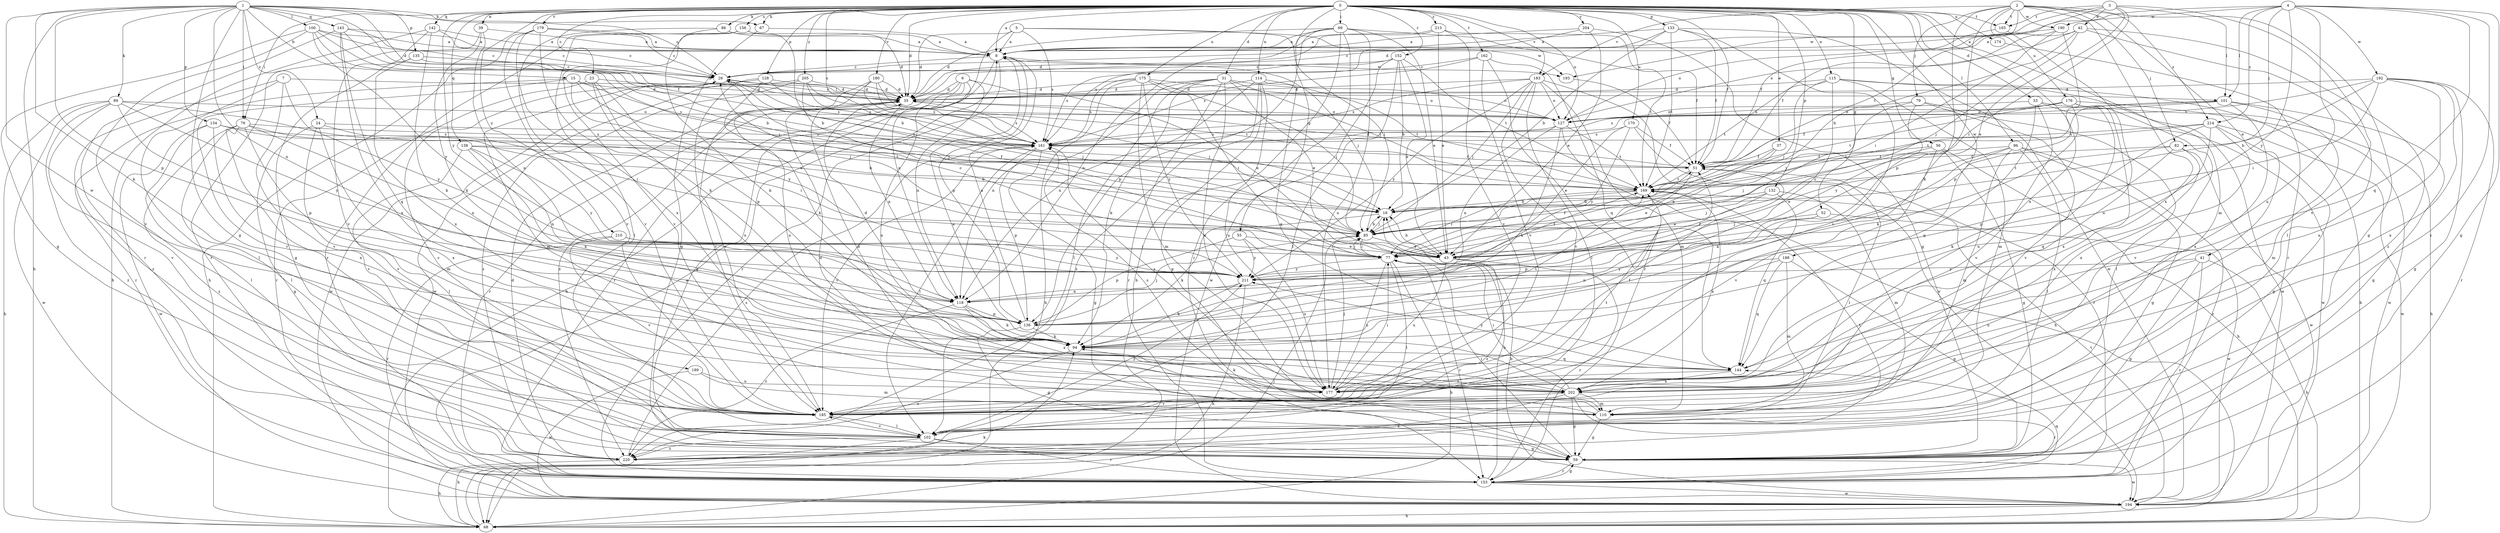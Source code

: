 strict digraph  {
0;
1;
2;
3;
4;
5;
6;
7;
8;
15;
16;
23;
24;
26;
31;
33;
35;
37;
39;
41;
42;
43;
51;
52;
55;
56;
59;
67;
68;
69;
76;
77;
79;
82;
85;
86;
89;
94;
96;
100;
101;
102;
110;
114;
115;
118;
127;
128;
132;
133;
134;
135;
136;
138;
142;
143;
144;
152;
153;
156;
161;
162;
165;
169;
170;
174;
175;
176;
177;
179;
180;
183;
185;
188;
189;
190;
192;
193;
194;
202;
204;
205;
210;
211;
213;
214;
220;
0 -> 8  [label=a];
0 -> 23  [label=c];
0 -> 31  [label=d];
0 -> 33  [label=d];
0 -> 35  [label=d];
0 -> 37  [label=e];
0 -> 39  [label=e];
0 -> 51  [label=f];
0 -> 52  [label=g];
0 -> 55  [label=g];
0 -> 56  [label=g];
0 -> 67  [label=h];
0 -> 69  [label=i];
0 -> 76  [label=i];
0 -> 86  [label=k];
0 -> 96  [label=l];
0 -> 110  [label=m];
0 -> 114  [label=n];
0 -> 115  [label=n];
0 -> 127  [label=o];
0 -> 128  [label=p];
0 -> 132  [label=p];
0 -> 133  [label=p];
0 -> 138  [label=q];
0 -> 142  [label=q];
0 -> 152  [label=r];
0 -> 156  [label=s];
0 -> 161  [label=s];
0 -> 162  [label=t];
0 -> 165  [label=t];
0 -> 170  [label=u];
0 -> 174  [label=u];
0 -> 175  [label=u];
0 -> 179  [label=v];
0 -> 180  [label=v];
0 -> 183  [label=v];
0 -> 188  [label=w];
0 -> 202  [label=x];
0 -> 204  [label=y];
0 -> 205  [label=y];
0 -> 210  [label=y];
0 -> 211  [label=y];
0 -> 213  [label=z];
1 -> 15  [label=b];
1 -> 24  [label=c];
1 -> 26  [label=c];
1 -> 35  [label=d];
1 -> 51  [label=f];
1 -> 59  [label=g];
1 -> 67  [label=h];
1 -> 68  [label=h];
1 -> 76  [label=i];
1 -> 89  [label=k];
1 -> 94  [label=k];
1 -> 100  [label=l];
1 -> 118  [label=n];
1 -> 134  [label=p];
1 -> 135  [label=p];
1 -> 136  [label=p];
1 -> 143  [label=q];
1 -> 189  [label=w];
2 -> 41  [label=e];
2 -> 51  [label=f];
2 -> 59  [label=g];
2 -> 79  [label=j];
2 -> 82  [label=j];
2 -> 94  [label=k];
2 -> 136  [label=p];
2 -> 165  [label=t];
2 -> 176  [label=u];
2 -> 183  [label=v];
2 -> 190  [label=w];
2 -> 202  [label=x];
2 -> 214  [label=z];
3 -> 35  [label=d];
3 -> 42  [label=e];
3 -> 43  [label=e];
3 -> 77  [label=i];
3 -> 101  [label=l];
3 -> 165  [label=t];
3 -> 169  [label=t];
3 -> 185  [label=v];
4 -> 59  [label=g];
4 -> 82  [label=j];
4 -> 101  [label=l];
4 -> 144  [label=q];
4 -> 177  [label=u];
4 -> 190  [label=w];
4 -> 192  [label=w];
4 -> 193  [label=w];
4 -> 211  [label=y];
4 -> 214  [label=z];
4 -> 220  [label=z];
5 -> 8  [label=a];
5 -> 35  [label=d];
5 -> 85  [label=j];
5 -> 118  [label=n];
5 -> 161  [label=s];
5 -> 193  [label=w];
6 -> 35  [label=d];
6 -> 43  [label=e];
6 -> 59  [label=g];
6 -> 118  [label=n];
6 -> 153  [label=r];
6 -> 177  [label=u];
6 -> 220  [label=z];
7 -> 101  [label=l];
7 -> 102  [label=l];
7 -> 185  [label=v];
7 -> 211  [label=y];
7 -> 220  [label=z];
8 -> 26  [label=c];
8 -> 68  [label=h];
8 -> 85  [label=j];
8 -> 136  [label=p];
8 -> 153  [label=r];
8 -> 193  [label=w];
15 -> 35  [label=d];
15 -> 43  [label=e];
15 -> 85  [label=j];
15 -> 153  [label=r];
15 -> 161  [label=s];
15 -> 185  [label=v];
16 -> 85  [label=j];
16 -> 94  [label=k];
23 -> 35  [label=d];
23 -> 136  [label=p];
23 -> 153  [label=r];
23 -> 202  [label=x];
23 -> 211  [label=y];
24 -> 16  [label=b];
24 -> 59  [label=g];
24 -> 161  [label=s];
24 -> 185  [label=v];
24 -> 202  [label=x];
26 -> 35  [label=d];
26 -> 85  [label=j];
26 -> 110  [label=m];
26 -> 161  [label=s];
31 -> 35  [label=d];
31 -> 43  [label=e];
31 -> 94  [label=k];
31 -> 102  [label=l];
31 -> 118  [label=n];
31 -> 127  [label=o];
31 -> 153  [label=r];
31 -> 169  [label=t];
31 -> 177  [label=u];
33 -> 68  [label=h];
33 -> 127  [label=o];
33 -> 144  [label=q];
33 -> 185  [label=v];
33 -> 194  [label=w];
35 -> 26  [label=c];
35 -> 118  [label=n];
35 -> 127  [label=o];
35 -> 153  [label=r];
35 -> 161  [label=s];
37 -> 43  [label=e];
37 -> 51  [label=f];
37 -> 77  [label=i];
39 -> 8  [label=a];
39 -> 94  [label=k];
39 -> 118  [label=n];
39 -> 153  [label=r];
41 -> 59  [label=g];
41 -> 68  [label=h];
41 -> 153  [label=r];
41 -> 177  [label=u];
41 -> 211  [label=y];
42 -> 8  [label=a];
42 -> 16  [label=b];
42 -> 85  [label=j];
42 -> 102  [label=l];
42 -> 127  [label=o];
42 -> 220  [label=z];
43 -> 16  [label=b];
43 -> 26  [label=c];
43 -> 153  [label=r];
43 -> 169  [label=t];
43 -> 177  [label=u];
43 -> 220  [label=z];
51 -> 35  [label=d];
51 -> 43  [label=e];
51 -> 102  [label=l];
51 -> 169  [label=t];
52 -> 85  [label=j];
52 -> 136  [label=p];
52 -> 194  [label=w];
55 -> 43  [label=e];
55 -> 136  [label=p];
55 -> 177  [label=u];
55 -> 211  [label=y];
56 -> 51  [label=f];
56 -> 59  [label=g];
56 -> 68  [label=h];
56 -> 85  [label=j];
56 -> 185  [label=v];
59 -> 77  [label=i];
59 -> 153  [label=r];
59 -> 194  [label=w];
67 -> 8  [label=a];
67 -> 59  [label=g];
68 -> 85  [label=j];
68 -> 94  [label=k];
69 -> 8  [label=a];
69 -> 35  [label=d];
69 -> 43  [label=e];
69 -> 68  [label=h];
69 -> 118  [label=n];
69 -> 136  [label=p];
69 -> 153  [label=r];
69 -> 169  [label=t];
69 -> 177  [label=u];
76 -> 77  [label=i];
76 -> 102  [label=l];
76 -> 110  [label=m];
76 -> 118  [label=n];
76 -> 161  [label=s];
76 -> 185  [label=v];
76 -> 220  [label=z];
77 -> 51  [label=f];
77 -> 68  [label=h];
77 -> 85  [label=j];
77 -> 102  [label=l];
77 -> 153  [label=r];
77 -> 177  [label=u];
77 -> 211  [label=y];
79 -> 85  [label=j];
79 -> 102  [label=l];
79 -> 127  [label=o];
79 -> 185  [label=v];
79 -> 211  [label=y];
82 -> 51  [label=f];
82 -> 94  [label=k];
82 -> 169  [label=t];
82 -> 194  [label=w];
82 -> 202  [label=x];
85 -> 16  [label=b];
85 -> 43  [label=e];
85 -> 77  [label=i];
86 -> 8  [label=a];
86 -> 16  [label=b];
86 -> 94  [label=k];
86 -> 185  [label=v];
89 -> 68  [label=h];
89 -> 77  [label=i];
89 -> 127  [label=o];
89 -> 136  [label=p];
89 -> 185  [label=v];
89 -> 194  [label=w];
89 -> 211  [label=y];
89 -> 220  [label=z];
94 -> 144  [label=q];
94 -> 169  [label=t];
94 -> 220  [label=z];
96 -> 43  [label=e];
96 -> 51  [label=f];
96 -> 59  [label=g];
96 -> 94  [label=k];
96 -> 102  [label=l];
96 -> 110  [label=m];
96 -> 153  [label=r];
100 -> 8  [label=a];
100 -> 16  [label=b];
100 -> 26  [label=c];
100 -> 59  [label=g];
100 -> 85  [label=j];
100 -> 185  [label=v];
100 -> 211  [label=y];
101 -> 59  [label=g];
101 -> 110  [label=m];
101 -> 127  [label=o];
101 -> 161  [label=s];
101 -> 169  [label=t];
101 -> 202  [label=x];
102 -> 26  [label=c];
102 -> 59  [label=g];
102 -> 68  [label=h];
102 -> 153  [label=r];
102 -> 185  [label=v];
102 -> 211  [label=y];
102 -> 220  [label=z];
110 -> 35  [label=d];
110 -> 59  [label=g];
110 -> 161  [label=s];
114 -> 35  [label=d];
114 -> 59  [label=g];
114 -> 118  [label=n];
114 -> 144  [label=q];
114 -> 169  [label=t];
114 -> 177  [label=u];
114 -> 220  [label=z];
115 -> 35  [label=d];
115 -> 68  [label=h];
115 -> 85  [label=j];
115 -> 110  [label=m];
115 -> 169  [label=t];
115 -> 194  [label=w];
115 -> 211  [label=y];
118 -> 94  [label=k];
118 -> 136  [label=p];
118 -> 202  [label=x];
118 -> 220  [label=z];
127 -> 68  [label=h];
127 -> 94  [label=k];
127 -> 118  [label=n];
127 -> 161  [label=s];
127 -> 169  [label=t];
128 -> 35  [label=d];
128 -> 94  [label=k];
128 -> 161  [label=s];
128 -> 185  [label=v];
128 -> 194  [label=w];
132 -> 16  [label=b];
132 -> 43  [label=e];
132 -> 85  [label=j];
132 -> 110  [label=m];
132 -> 144  [label=q];
133 -> 8  [label=a];
133 -> 16  [label=b];
133 -> 51  [label=f];
133 -> 161  [label=s];
133 -> 169  [label=t];
133 -> 185  [label=v];
133 -> 194  [label=w];
134 -> 102  [label=l];
134 -> 161  [label=s];
134 -> 169  [label=t];
134 -> 194  [label=w];
134 -> 202  [label=x];
135 -> 26  [label=c];
135 -> 35  [label=d];
135 -> 59  [label=g];
135 -> 202  [label=x];
136 -> 8  [label=a];
136 -> 35  [label=d];
136 -> 59  [label=g];
136 -> 85  [label=j];
136 -> 94  [label=k];
138 -> 16  [label=b];
138 -> 51  [label=f];
138 -> 94  [label=k];
138 -> 102  [label=l];
138 -> 118  [label=n];
138 -> 211  [label=y];
142 -> 8  [label=a];
142 -> 26  [label=c];
142 -> 68  [label=h];
142 -> 94  [label=k];
142 -> 185  [label=v];
143 -> 8  [label=a];
143 -> 16  [label=b];
143 -> 26  [label=c];
143 -> 144  [label=q];
143 -> 153  [label=r];
143 -> 202  [label=x];
144 -> 177  [label=u];
144 -> 202  [label=x];
144 -> 211  [label=y];
152 -> 16  [label=b];
152 -> 26  [label=c];
152 -> 43  [label=e];
152 -> 102  [label=l];
152 -> 161  [label=s];
152 -> 169  [label=t];
152 -> 194  [label=w];
153 -> 16  [label=b];
153 -> 59  [label=g];
153 -> 144  [label=q];
153 -> 194  [label=w];
156 -> 8  [label=a];
156 -> 35  [label=d];
156 -> 102  [label=l];
156 -> 153  [label=r];
156 -> 185  [label=v];
161 -> 51  [label=f];
161 -> 59  [label=g];
161 -> 102  [label=l];
161 -> 136  [label=p];
161 -> 185  [label=v];
162 -> 26  [label=c];
162 -> 144  [label=q];
162 -> 153  [label=r];
162 -> 161  [label=s];
162 -> 185  [label=v];
165 -> 127  [label=o];
165 -> 177  [label=u];
169 -> 16  [label=b];
169 -> 26  [label=c];
169 -> 77  [label=i];
169 -> 202  [label=x];
170 -> 43  [label=e];
170 -> 51  [label=f];
170 -> 153  [label=r];
170 -> 161  [label=s];
170 -> 211  [label=y];
174 -> 153  [label=r];
175 -> 35  [label=d];
175 -> 68  [label=h];
175 -> 77  [label=i];
175 -> 85  [label=j];
175 -> 110  [label=m];
175 -> 127  [label=o];
175 -> 161  [label=s];
175 -> 211  [label=y];
176 -> 51  [label=f];
176 -> 94  [label=k];
176 -> 127  [label=o];
176 -> 169  [label=t];
176 -> 177  [label=u];
176 -> 185  [label=v];
176 -> 194  [label=w];
176 -> 202  [label=x];
177 -> 35  [label=d];
177 -> 51  [label=f];
177 -> 77  [label=i];
177 -> 85  [label=j];
177 -> 94  [label=k];
177 -> 161  [label=s];
179 -> 8  [label=a];
179 -> 26  [label=c];
179 -> 68  [label=h];
179 -> 94  [label=k];
179 -> 185  [label=v];
179 -> 202  [label=x];
180 -> 35  [label=d];
180 -> 85  [label=j];
180 -> 161  [label=s];
180 -> 169  [label=t];
180 -> 177  [label=u];
180 -> 185  [label=v];
183 -> 35  [label=d];
183 -> 85  [label=j];
183 -> 102  [label=l];
183 -> 110  [label=m];
183 -> 127  [label=o];
183 -> 161  [label=s];
183 -> 185  [label=v];
183 -> 194  [label=w];
183 -> 211  [label=y];
185 -> 102  [label=l];
185 -> 169  [label=t];
188 -> 59  [label=g];
188 -> 110  [label=m];
188 -> 118  [label=n];
188 -> 144  [label=q];
188 -> 211  [label=y];
189 -> 110  [label=m];
189 -> 177  [label=u];
189 -> 194  [label=w];
190 -> 8  [label=a];
190 -> 51  [label=f];
190 -> 77  [label=i];
190 -> 136  [label=p];
192 -> 16  [label=b];
192 -> 35  [label=d];
192 -> 59  [label=g];
192 -> 77  [label=i];
192 -> 153  [label=r];
192 -> 161  [label=s];
192 -> 177  [label=u];
192 -> 202  [label=x];
193 -> 51  [label=f];
194 -> 8  [label=a];
194 -> 16  [label=b];
194 -> 68  [label=h];
194 -> 169  [label=t];
202 -> 8  [label=a];
202 -> 59  [label=g];
202 -> 77  [label=i];
202 -> 110  [label=m];
202 -> 153  [label=r];
202 -> 185  [label=v];
202 -> 220  [label=z];
204 -> 8  [label=a];
204 -> 26  [label=c];
204 -> 43  [label=e];
204 -> 59  [label=g];
205 -> 35  [label=d];
205 -> 77  [label=i];
205 -> 85  [label=j];
205 -> 127  [label=o];
205 -> 194  [label=w];
205 -> 220  [label=z];
210 -> 77  [label=i];
210 -> 153  [label=r];
210 -> 185  [label=v];
210 -> 211  [label=y];
211 -> 51  [label=f];
211 -> 68  [label=h];
211 -> 94  [label=k];
211 -> 118  [label=n];
213 -> 8  [label=a];
213 -> 35  [label=d];
213 -> 43  [label=e];
213 -> 51  [label=f];
213 -> 185  [label=v];
214 -> 59  [label=g];
214 -> 136  [label=p];
214 -> 144  [label=q];
214 -> 161  [label=s];
214 -> 169  [label=t];
214 -> 194  [label=w];
214 -> 202  [label=x];
220 -> 35  [label=d];
220 -> 68  [label=h];
220 -> 161  [label=s];
220 -> 169  [label=t];
}
